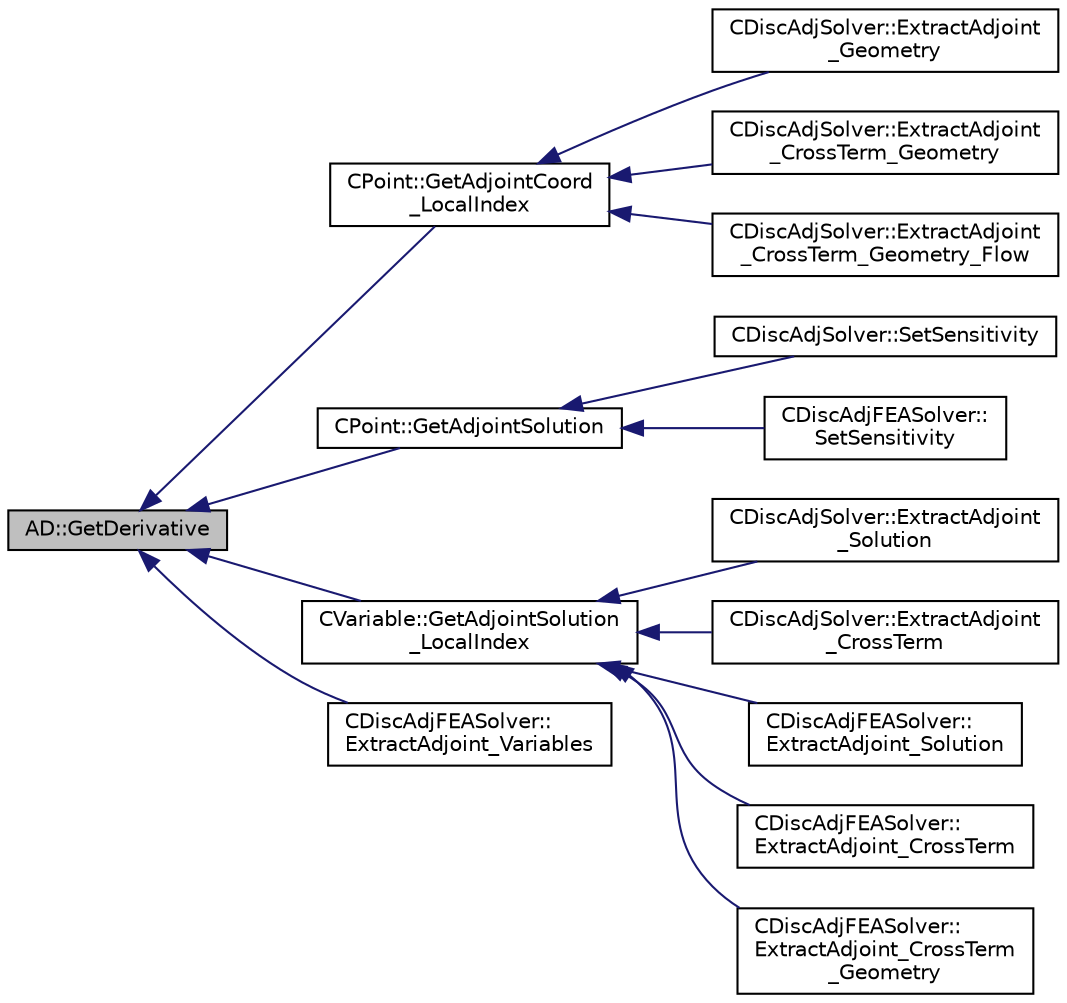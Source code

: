 digraph "AD::GetDerivative"
{
  edge [fontname="Helvetica",fontsize="10",labelfontname="Helvetica",labelfontsize="10"];
  node [fontname="Helvetica",fontsize="10",shape=record];
  rankdir="LR";
  Node99 [label="AD::GetDerivative",height=0.2,width=0.4,color="black", fillcolor="grey75", style="filled", fontcolor="black"];
  Node99 -> Node100 [dir="back",color="midnightblue",fontsize="10",style="solid",fontname="Helvetica"];
  Node100 [label="CPoint::GetAdjointCoord\l_LocalIndex",height=0.2,width=0.4,color="black", fillcolor="white", style="filled",URL="$class_c_point.html#ad869d5e41f20b0685e9cc6dce96c8dfc",tooltip="Get the adjoint values of the coordinates. "];
  Node100 -> Node101 [dir="back",color="midnightblue",fontsize="10",style="solid",fontname="Helvetica"];
  Node101 [label="CDiscAdjSolver::ExtractAdjoint\l_Geometry",height=0.2,width=0.4,color="black", fillcolor="white", style="filled",URL="$class_c_disc_adj_solver.html#acd0d337e81eccf487ab7efafedced3b6",tooltip="A virtual member. "];
  Node100 -> Node102 [dir="back",color="midnightblue",fontsize="10",style="solid",fontname="Helvetica"];
  Node102 [label="CDiscAdjSolver::ExtractAdjoint\l_CrossTerm_Geometry",height=0.2,width=0.4,color="black", fillcolor="white", style="filled",URL="$class_c_disc_adj_solver.html#afca58edea64d0b368b11ae70f57b4bf5",tooltip="A virtual member. "];
  Node100 -> Node103 [dir="back",color="midnightblue",fontsize="10",style="solid",fontname="Helvetica"];
  Node103 [label="CDiscAdjSolver::ExtractAdjoint\l_CrossTerm_Geometry_Flow",height=0.2,width=0.4,color="black", fillcolor="white", style="filled",URL="$class_c_disc_adj_solver.html#a91d6e8daec629132ded7e265c48fc0d7",tooltip="A virtual member. "];
  Node99 -> Node104 [dir="back",color="midnightblue",fontsize="10",style="solid",fontname="Helvetica"];
  Node104 [label="CPoint::GetAdjointSolution",height=0.2,width=0.4,color="black", fillcolor="white", style="filled",URL="$class_c_point.html#a7bf00c82198ab9fc86d5d83e9454897d",tooltip="Get the adjoint values of the (geometric) coordinates. "];
  Node104 -> Node105 [dir="back",color="midnightblue",fontsize="10",style="solid",fontname="Helvetica"];
  Node105 [label="CDiscAdjSolver::SetSensitivity",height=0.2,width=0.4,color="black", fillcolor="white", style="filled",URL="$class_c_disc_adj_solver.html#a4ebcf3eed43458a8960948210dc7444f",tooltip="Extract and set the geometrical sensitivity. "];
  Node104 -> Node106 [dir="back",color="midnightblue",fontsize="10",style="solid",fontname="Helvetica"];
  Node106 [label="CDiscAdjFEASolver::\lSetSensitivity",height=0.2,width=0.4,color="black", fillcolor="white", style="filled",URL="$class_c_disc_adj_f_e_a_solver.html#a7e20a374ddb397ca581378a6b0033a76",tooltip="Extract and set the geometrical sensitivity. "];
  Node99 -> Node107 [dir="back",color="midnightblue",fontsize="10",style="solid",fontname="Helvetica"];
  Node107 [label="CVariable::GetAdjointSolution\l_LocalIndex",height=0.2,width=0.4,color="black", fillcolor="white", style="filled",URL="$class_c_variable.html#ac5984c894a267f112858ea45ec48a544",tooltip="Get the adjoint values of the solution. "];
  Node107 -> Node108 [dir="back",color="midnightblue",fontsize="10",style="solid",fontname="Helvetica"];
  Node108 [label="CDiscAdjSolver::ExtractAdjoint\l_Solution",height=0.2,width=0.4,color="black", fillcolor="white", style="filled",URL="$class_c_disc_adj_solver.html#a05ed17d8256bd61c43ba09343750eb1a",tooltip="Sets the adjoint values of the input variables of the flow (+turb.) iteration after tape has been eva..."];
  Node107 -> Node109 [dir="back",color="midnightblue",fontsize="10",style="solid",fontname="Helvetica"];
  Node109 [label="CDiscAdjSolver::ExtractAdjoint\l_CrossTerm",height=0.2,width=0.4,color="black", fillcolor="white", style="filled",URL="$class_c_disc_adj_solver.html#a26a28570e510048d0841391c4057dfb6",tooltip="Sets the adjoint values of the flow variables due to cross term contributions. "];
  Node107 -> Node110 [dir="back",color="midnightblue",fontsize="10",style="solid",fontname="Helvetica"];
  Node110 [label="CDiscAdjFEASolver::\lExtractAdjoint_Solution",height=0.2,width=0.4,color="black", fillcolor="white", style="filled",URL="$class_c_disc_adj_f_e_a_solver.html#a976facb0e6a13e97f663c74a863b350d",tooltip="Sets the adjoint values of the input variables of the flow (+turb.) iteration after tape has been eva..."];
  Node107 -> Node111 [dir="back",color="midnightblue",fontsize="10",style="solid",fontname="Helvetica"];
  Node111 [label="CDiscAdjFEASolver::\lExtractAdjoint_CrossTerm",height=0.2,width=0.4,color="black", fillcolor="white", style="filled",URL="$class_c_disc_adj_f_e_a_solver.html#a75dc51752e0345159b9f31bc42aa8f47",tooltip="Sets the adjoint values of the structural variables due to cross term contributions. "];
  Node107 -> Node112 [dir="back",color="midnightblue",fontsize="10",style="solid",fontname="Helvetica"];
  Node112 [label="CDiscAdjFEASolver::\lExtractAdjoint_CrossTerm\l_Geometry",height=0.2,width=0.4,color="black", fillcolor="white", style="filled",URL="$class_c_disc_adj_f_e_a_solver.html#a3e92028c418105497f2eb9c7c8b93e38",tooltip="A virtual member. "];
  Node99 -> Node113 [dir="back",color="midnightblue",fontsize="10",style="solid",fontname="Helvetica"];
  Node113 [label="CDiscAdjFEASolver::\lExtractAdjoint_Variables",height=0.2,width=0.4,color="black", fillcolor="white", style="filled",URL="$class_c_disc_adj_f_e_a_solver.html#ac0e775ba18eb267baf111eb28072e0b9",tooltip="A virtual member. "];
}
